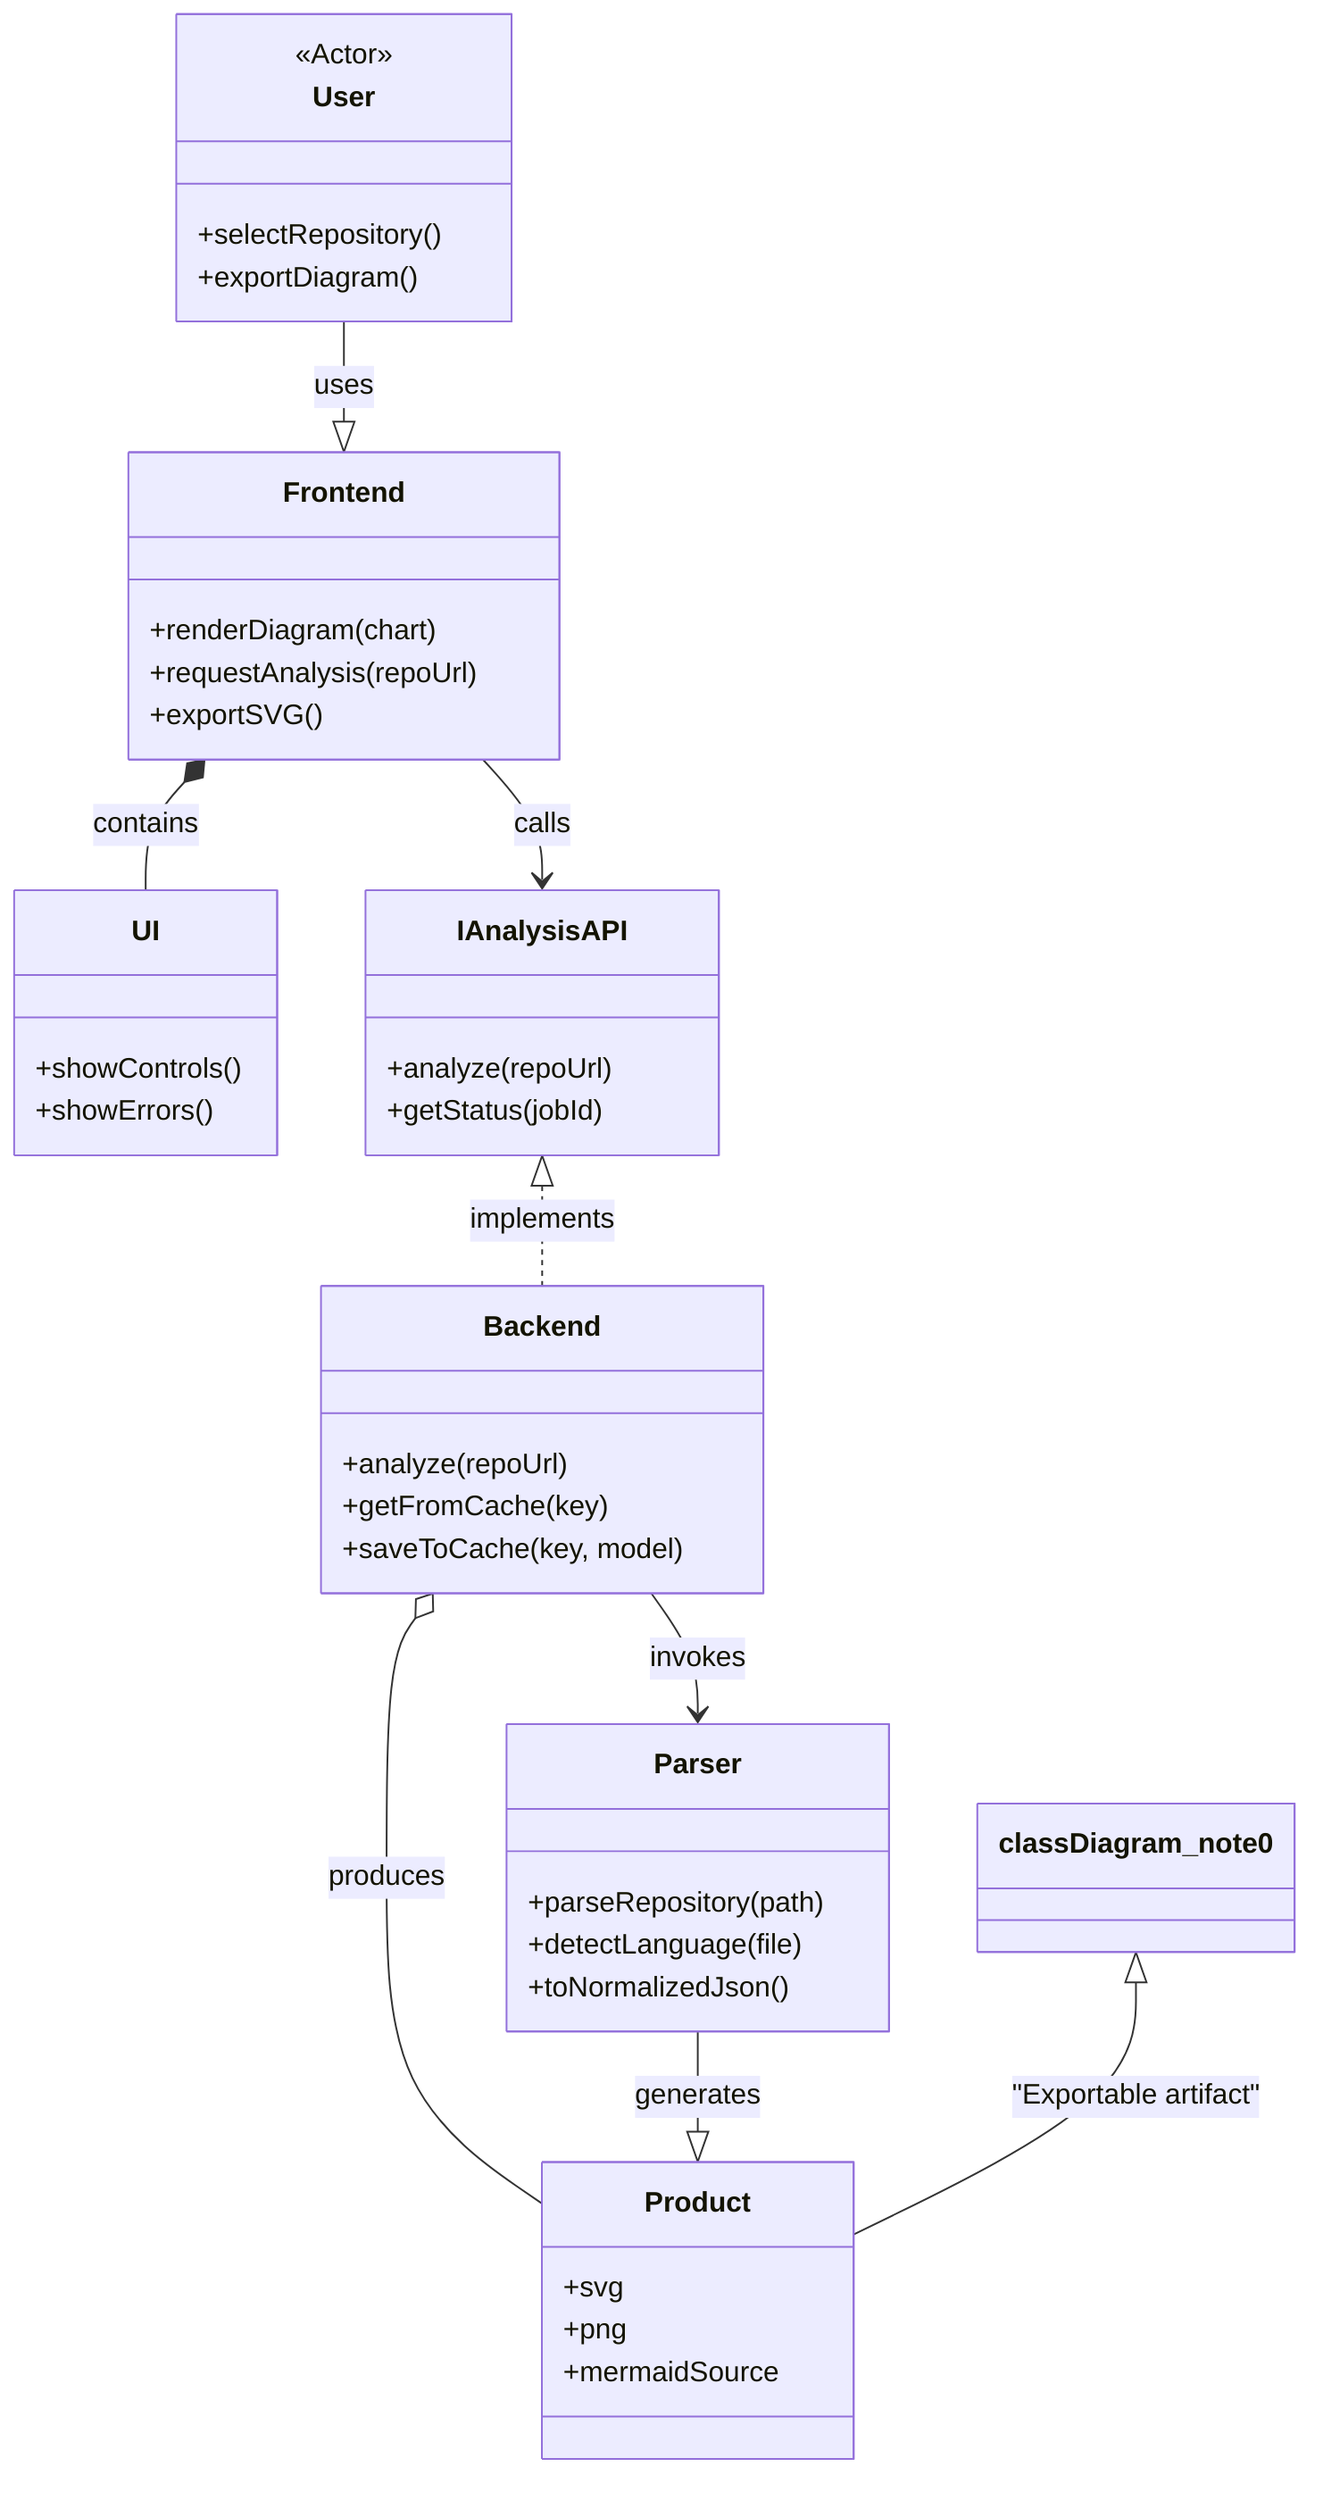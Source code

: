 classDiagram
  %% Actors / External
  class User {
    <<Actor>>
    +selectRepository()
    +exportDiagram()
  }

  %% Frontend components
  class Frontend {
    +renderDiagram(chart)
    +requestAnalysis(repoUrl)
    +exportSVG()
  }
  class UI {
    +showControls()
    +showErrors()
  }

  %% Backend components and interfaces
  class Backend {
    +analyze(repoUrl)
    +getFromCache(key)
    +saveToCache(key, model)
  }
  class IAnalysisAPI {
    +analyze(repoUrl)
    +getStatus(jobId)
  }

  %% Parser / Product
  class Parser {
    +parseRepository(path)
    +detectLanguage(file)
    +toNormalizedJson()
  }
  class Product {
    +svg
    +png
    +mermaidSource
  }

  %% Relationships
  User --|> Frontend : uses
  Frontend *-- UI : contains
  Frontend --> IAnalysisAPI : calls
  IAnalysisAPI <|.. Backend : implements
  Backend --> Parser : invokes
  Backend o-- Product : produces
  Parser --|> Product : generates

  %% Notes
  classDiagram_note0 <|-- Product : "Exportable artifact"